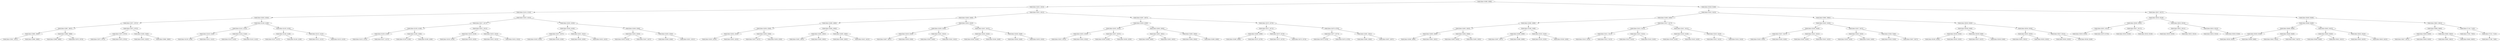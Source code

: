 digraph G{
596302715 [label="Node{data=[4588, 4588]}"]
596302715 -> 1910171283
1910171283 [label="Node{data=[4352, 4352]}"]
1910171283 -> 1096826471
1096826471 [label="Node{data=[4154, 4154]}"]
1096826471 -> 12417323
12417323 [label="Node{data=[4034, 4034]}"]
12417323 -> 1964583748
1964583748 [label="Node{data=[2971, 2971]}"]
1964583748 -> 1406248202
1406248202 [label="Node{data=[2967, 2967]}"]
1406248202 -> 327297553
327297553 [label="Node{data=[2965, 2965]}"]
327297553 -> 2015198571
2015198571 [label="Node{data=[2931, 2931]}"]
327297553 -> 1147284007
1147284007 [label="Node{data=[2966, 2966]}"]
1406248202 -> 449134164
449134164 [label="Node{data=[2969, 2969]}"]
449134164 -> 404053439
404053439 [label="Node{data=[2968, 2968]}"]
449134164 -> 200318451
200318451 [label="Node{data=[2970, 2970]}"]
1964583748 -> 1578544568
1578544568 [label="Node{data=[2975, 2975]}"]
1578544568 -> 1838288816
1838288816 [label="Node{data=[2973, 2973]}"]
1838288816 -> 1599622936
1599622936 [label="Node{data=[2972, 2972]}"]
1838288816 -> 1346915845
1346915845 [label="Node{data=[2974, 2974]}"]
1578544568 -> 1004028633
1004028633 [label="Node{data=[3456, 3456]}"]
1004028633 -> 1179264413
1179264413 [label="Node{data=[3453, 3453]}"]
1004028633 -> 1534558915
1534558915 [label="Node{data=[3890, 3890]}"]
12417323 -> 1239275470
1239275470 [label="Node{data=[4146, 4146]}"]
1239275470 -> 820677286
820677286 [label="Node{data=[4142, 4142]}"]
820677286 -> 664479723
664479723 [label="Node{data=[4140, 4140]}"]
664479723 -> 1075697729
1075697729 [label="Node{data=[4139, 4139]}"]
664479723 -> 1733887019
1733887019 [label="Node{data=[4141, 4141]}"]
820677286 -> 58858972
58858972 [label="Node{data=[4144, 4144]}"]
58858972 -> 2111362616
2111362616 [label="Node{data=[4143, 4143]}"]
58858972 -> 1395250706
1395250706 [label="Node{data=[4145, 4145]}"]
1239275470 -> 2088695808
2088695808 [label="Node{data=[4150, 4150]}"]
2088695808 -> 1870751406
1870751406 [label="Node{data=[4148, 4148]}"]
1870751406 -> 1414726768
1414726768 [label="Node{data=[4147, 4147]}"]
1870751406 -> 1238880686
1238880686 [label="Node{data=[4149, 4149]}"]
2088695808 -> 1122147948
1122147948 [label="Node{data=[4152, 4152]}"]
1122147948 -> 649208968
649208968 [label="Node{data=[4151, 4151]}"]
1122147948 -> 1779356842
1779356842 [label="Node{data=[4153, 4153]}"]
1096826471 -> 497234660
497234660 [label="Node{data=[4325, 4325]}"]
497234660 -> 1264901826
1264901826 [label="Node{data=[4317, 4317]}"]
1264901826 -> 2084910402
2084910402 [label="Node{data=[4158, 4158]}"]
2084910402 -> 1618089444
1618089444 [label="Node{data=[4156, 4156]}"]
1618089444 -> 1682059036
1682059036 [label="Node{data=[4155, 4155]}"]
1618089444 -> 155021208
155021208 [label="Node{data=[4157, 4157]}"]
2084910402 -> 1552393432
1552393432 [label="Node{data=[4160, 4160]}"]
1552393432 -> 740968345
740968345 [label="Node{data=[4159, 4159]}"]
1552393432 -> 1508227023
1508227023 [label="Node{data=[4166, 4166]}"]
1264901826 -> 994460356
994460356 [label="Node{data=[4321, 4321]}"]
994460356 -> 1518764048
1518764048 [label="Node{data=[4319, 4319]}"]
1518764048 -> 619582038
619582038 [label="Node{data=[4318, 4318]}"]
1518764048 -> 1346470603
1346470603 [label="Node{data=[4320, 4320]}"]
994460356 -> 1494788709
1494788709 [label="Node{data=[4323, 4323]}"]
1494788709 -> 938489686
938489686 [label="Node{data=[4322, 4322]}"]
1494788709 -> 1675165532
1675165532 [label="Node{data=[4324, 4324]}"]
497234660 -> 1062432310
1062432310 [label="Node{data=[4333, 4333]}"]
1062432310 -> 587505723
587505723 [label="Node{data=[4329, 4329]}"]
587505723 -> 360212874
360212874 [label="Node{data=[4327, 4327]}"]
360212874 -> 830363238
830363238 [label="Node{data=[4326, 4326]}"]
360212874 -> 368618657
368618657 [label="Node{data=[4328, 4328]}"]
587505723 -> 335266653
335266653 [label="Node{data=[4331, 4331]}"]
335266653 -> 1159322769
1159322769 [label="Node{data=[4330, 4330]}"]
335266653 -> 102203186
102203186 [label="Node{data=[4332, 4332]}"]
1062432310 -> 1457149685
1457149685 [label="Node{data=[4348, 4348]}"]
1457149685 -> 460752472
460752472 [label="Node{data=[4335, 4335]}"]
460752472 -> 268451059
268451059 [label="Node{data=[4334, 4334]}"]
460752472 -> 768818990
768818990 [label="Node{data=[4347, 4347]}"]
1457149685 -> 700098975
700098975 [label="Node{data=[4350, 4350]}"]
700098975 -> 114405046
114405046 [label="Node{data=[4349, 4349]}"]
700098975 -> 388492603
388492603 [label="Node{data=[4351, 4351]}"]
1910171283 -> 599362238
599362238 [label="Node{data=[4551, 4551]}"]
599362238 -> 1605581063
1605581063 [label="Node{data=[4446, 4446]}"]
1605581063 -> 1419544665
1419544665 [label="Node{data=[4360, 4360]}"]
1419544665 -> 2096818628
2096818628 [label="Node{data=[4356, 4356]}"]
2096818628 -> 326721695
326721695 [label="Node{data=[4354, 4354]}"]
326721695 -> 1438910710
1438910710 [label="Node{data=[4353, 4353]}"]
326721695 -> 1697291351
1697291351 [label="Node{data=[4355, 4355]}"]
2096818628 -> 1320545791
1320545791 [label="Node{data=[4358, 4358]}"]
1320545791 -> 378536238
378536238 [label="Node{data=[4357, 4357]}"]
1320545791 -> 1667643570
1667643570 [label="Node{data=[4359, 4359]}"]
1419544665 -> 1386207405
1386207405 [label="Node{data=[4364, 4364]}"]
1386207405 -> 866393364
866393364 [label="Node{data=[4362, 4362]}"]
866393364 -> 632021823
632021823 [label="Node{data=[4361, 4361]}"]
866393364 -> 2002447504
2002447504 [label="Node{data=[4363, 4363]}"]
1386207405 -> 1538000998
1538000998 [label="Node{data=[4395, 4395]}"]
1538000998 -> 1215554234
1215554234 [label="Node{data=[4365, 4365]}"]
1538000998 -> 851133072
851133072 [label="Node{data=[4422, 4422]}"]
1605581063 -> 304420411
304420411 [label="Node{data=[4543, 4543]}"]
304420411 -> 695325473
695325473 [label="Node{data=[4539, 4539]}"]
695325473 -> 2126545543
2126545543 [label="Node{data=[4526, 4526]}"]
2126545543 -> 378007565
378007565 [label="Node{data=[4497, 4497]}"]
2126545543 -> 749316136
749316136 [label="Node{data=[4538, 4538]}"]
695325473 -> 199659079
199659079 [label="Node{data=[4541, 4541]}"]
199659079 -> 1908990214
1908990214 [label="Node{data=[4540, 4540]}"]
199659079 -> 1491493034
1491493034 [label="Node{data=[4542, 4542]}"]
304420411 -> 971996022
971996022 [label="Node{data=[4547, 4547]}"]
971996022 -> 105143994
105143994 [label="Node{data=[4545, 4545]}"]
105143994 -> 808603557
808603557 [label="Node{data=[4544, 4544]}"]
105143994 -> 1530563129
1530563129 [label="Node{data=[4546, 4546]}"]
971996022 -> 424443619
424443619 [label="Node{data=[4549, 4549]}"]
424443619 -> 1037648638
1037648638 [label="Node{data=[4548, 4548]}"]
424443619 -> 531918215
531918215 [label="Node{data=[4550, 4550]}"]
599362238 -> 273696522
273696522 [label="Node{data=[4567, 4567]}"]
273696522 -> 1787922565
1787922565 [label="Node{data=[4559, 4559]}"]
1787922565 -> 497609115
497609115 [label="Node{data=[4555, 4555]}"]
497609115 -> 567044092
567044092 [label="Node{data=[4553, 4553]}"]
567044092 -> 867568856
867568856 [label="Node{data=[4552, 4552]}"]
567044092 -> 1426419595
1426419595 [label="Node{data=[4554, 4554]}"]
497609115 -> 263954561
263954561 [label="Node{data=[4557, 4557]}"]
263954561 -> 1300940045
1300940045 [label="Node{data=[4556, 4556]}"]
263954561 -> 1314508968
1314508968 [label="Node{data=[4558, 4558]}"]
1787922565 -> 819894239
819894239 [label="Node{data=[4563, 4563]}"]
819894239 -> 1647548141
1647548141 [label="Node{data=[4561, 4561]}"]
1647548141 -> 2039121163
2039121163 [label="Node{data=[4560, 4560]}"]
1647548141 -> 2044122626
2044122626 [label="Node{data=[4562, 4562]}"]
819894239 -> 1039324808
1039324808 [label="Node{data=[4565, 4565]}"]
1039324808 -> 1124641573
1124641573 [label="Node{data=[4564, 4564]}"]
1039324808 -> 1846008978
1846008978 [label="Node{data=[4566, 4566]}"]
273696522 -> 565076374
565076374 [label="Node{data=[4575, 4575]}"]
565076374 -> 172209597
172209597 [label="Node{data=[4571, 4571]}"]
172209597 -> 202667603
202667603 [label="Node{data=[4569, 4569]}"]
202667603 -> 1546110991
1546110991 [label="Node{data=[4568, 4568]}"]
202667603 -> 249016524
249016524 [label="Node{data=[4570, 4570]}"]
172209597 -> 430834422
430834422 [label="Node{data=[4573, 4573]}"]
430834422 -> 908548478
908548478 [label="Node{data=[4572, 4572]}"]
430834422 -> 1411553285
1411553285 [label="Node{data=[4574, 4574]}"]
565076374 -> 1740637085
1740637085 [label="Node{data=[4579, 4579]}"]
1740637085 -> 244319265
244319265 [label="Node{data=[4577, 4577]}"]
244319265 -> 49303588
49303588 [label="Node{data=[4576, 4576]}"]
244319265 -> 1121059535
1121059535 [label="Node{data=[4578, 4578]}"]
1740637085 -> 627650019
627650019 [label="Node{data=[4581, 4581]}"]
627650019 -> 735478883
735478883 [label="Node{data=[4580, 4580]}"]
627650019 -> 724013133
724013133 [label="Node{data=[4587, 4587]}"]
596302715 -> 2041654172
2041654172 [label="Node{data=[6249, 6249]}"]
2041654172 -> 358291324
358291324 [label="Node{data=[5425, 5425]}"]
358291324 -> 179399720
179399720 [label="Node{data=[5409, 5409]}"]
179399720 -> 486744267
486744267 [label="Node{data=[4596, 4596]}"]
486744267 -> 1830688060
1830688060 [label="Node{data=[4592, 4592]}"]
1830688060 -> 548605716
548605716 [label="Node{data=[4590, 4590]}"]
548605716 -> 560133894
560133894 [label="Node{data=[4589, 4589]}"]
548605716 -> 635670169
635670169 [label="Node{data=[4591, 4591]}"]
1830688060 -> 952752364
952752364 [label="Node{data=[4594, 4594]}"]
952752364 -> 12237646
12237646 [label="Node{data=[4593, 4593]}"]
952752364 -> 911652504
911652504 [label="Node{data=[4595, 4595]}"]
486744267 -> 259551629
259551629 [label="Node{data=[5169, 5169]}"]
259551629 -> 2030093878
2030093878 [label="Node{data=[4598, 4598]}"]
2030093878 -> 741696147
741696147 [label="Node{data=[4597, 4597]}"]
2030093878 -> 802485243
802485243 [label="Node{data=[4599, 4599]}"]
259551629 -> 1676417941
1676417941 [label="Node{data=[5255, 5255]}"]
1676417941 -> 480395432
480395432 [label="Node{data=[5233, 5233]}"]
1676417941 -> 453281877
453281877 [label="Node{data=[5336, 5336]}"]
179399720 -> 331869157
331869157 [label="Node{data=[5417, 5417]}"]
331869157 -> 276069051
276069051 [label="Node{data=[5413, 5413]}"]
276069051 -> 509468445
509468445 [label="Node{data=[5411, 5411]}"]
509468445 -> 556051107
556051107 [label="Node{data=[5410, 5410]}"]
509468445 -> 219211169
219211169 [label="Node{data=[5412, 5412]}"]
276069051 -> 1040377626
1040377626 [label="Node{data=[5415, 5415]}"]
1040377626 -> 1322738416
1322738416 [label="Node{data=[5414, 5414]}"]
1040377626 -> 1243789371
1243789371 [label="Node{data=[5416, 5416]}"]
331869157 -> 1083531571
1083531571 [label="Node{data=[5421, 5421]}"]
1083531571 -> 1762030604
1762030604 [label="Node{data=[5419, 5419]}"]
1762030604 -> 481516350
481516350 [label="Node{data=[5418, 5418]}"]
1762030604 -> 1125112819
1125112819 [label="Node{data=[5420, 5420]}"]
1083531571 -> 687388248
687388248 [label="Node{data=[5423, 5423]}"]
687388248 -> 1912865119
1912865119 [label="Node{data=[5422, 5422]}"]
687388248 -> 1961414282
1961414282 [label="Node{data=[5424, 5424]}"]
358291324 -> 1225081767
1225081767 [label="Node{data=[5995, 5995]}"]
1225081767 -> 614622889
614622889 [label="Node{data=[5433, 5433]}"]
614622889 -> 1996395931
1996395931 [label="Node{data=[5429, 5429]}"]
1996395931 -> 1154521424
1154521424 [label="Node{data=[5427, 5427]}"]
1154521424 -> 657187350
657187350 [label="Node{data=[5426, 5426]}"]
1154521424 -> 277569396
277569396 [label="Node{data=[5428, 5428]}"]
1996395931 -> 307970739
307970739 [label="Node{data=[5431, 5431]}"]
307970739 -> 1375818673
1375818673 [label="Node{data=[5430, 5430]}"]
307970739 -> 708976821
708976821 [label="Node{data=[5432, 5432]}"]
614622889 -> 1618524790
1618524790 [label="Node{data=[5437, 5437]}"]
1618524790 -> 679358992
679358992 [label="Node{data=[5435, 5435]}"]
679358992 -> 1882873973
1882873973 [label="Node{data=[5434, 5434]}"]
679358992 -> 1271308623
1271308623 [label="Node{data=[5436, 5436]}"]
1618524790 -> 1850218827
1850218827 [label="Node{data=[5548, 5548]}"]
1850218827 -> 939481120
939481120 [label="Node{data=[5526, 5526]}"]
1850218827 -> 342212450
342212450 [label="Node{data=[5637, 5637]}"]
1225081767 -> 1784129656
1784129656 [label="Node{data=[6200, 6200]}"]
1784129656 -> 1148941880
1148941880 [label="Node{data=[6196, 6196]}"]
1148941880 -> 151525583
151525583 [label="Node{data=[6194, 6194]}"]
151525583 -> 816785443
816785443 [label="Node{data=[6190, 6190]}"]
151525583 -> 1743540774
1743540774 [label="Node{data=[6195, 6195]}"]
1148941880 -> 2025398869
2025398869 [label="Node{data=[6198, 6198]}"]
2025398869 -> 826184685
826184685 [label="Node{data=[6197, 6197]}"]
2025398869 -> 2023316441
2023316441 [label="Node{data=[6199, 6199]}"]
1784129656 -> 2111921038
2111921038 [label="Node{data=[6204, 6204]}"]
2111921038 -> 1283155437
1283155437 [label="Node{data=[6202, 6202]}"]
1283155437 -> 161425012
161425012 [label="Node{data=[6201, 6201]}"]
1283155437 -> 1005249293
1005249293 [label="Node{data=[6203, 6203]}"]
2111921038 -> 1277223637
1277223637 [label="Node{data=[6247, 6247]}"]
1277223637 -> 1533260465
1533260465 [label="Node{data=[6205, 6205]}"]
1277223637 -> 733975343
733975343 [label="Node{data=[6248, 6248]}"]
2041654172 -> 1201795038
1201795038 [label="Node{data=[6327, 6327]}"]
1201795038 -> 215780277
215780277 [label="Node{data=[6319, 6319]}"]
215780277 -> 1248614053
1248614053 [label="Node{data=[6293, 6293]}"]
1248614053 -> 496861740
496861740 [label="Node{data=[6251, 6251]}"]
496861740 -> 1435124062
1435124062 [label="Node{data=[6250, 6250]}"]
496861740 -> 1029962105
1029962105 [label="Node{data=[6279, 6279]}"]
1248614053 -> 353519886
353519886 [label="Node{data=[6317, 6317]}"]
353519886 -> 1685005666
1685005666 [label="Node{data=[6316, 6316]}"]
353519886 -> 1667762176
1667762176 [label="Node{data=[6318, 6318]}"]
215780277 -> 1096981797
1096981797 [label="Node{data=[6323, 6323]}"]
1096981797 -> 1186981438
1186981438 [label="Node{data=[6321, 6321]}"]
1186981438 -> 1533452222
1533452222 [label="Node{data=[6320, 6320]}"]
1186981438 -> 2020451546
2020451546 [label="Node{data=[6322, 6322]}"]
1096981797 -> 758351175
758351175 [label="Node{data=[6325, 6325]}"]
758351175 -> 335812809
335812809 [label="Node{data=[6324, 6324]}"]
758351175 -> 2071002776
2071002776 [label="Node{data=[6326, 6326]}"]
1201795038 -> 1856949848
1856949848 [label="Node{data=[6456, 6456]}"]
1856949848 -> 1594259319
1594259319 [label="Node{data=[6448, 6448]}"]
1594259319 -> 1802563086
1802563086 [label="Node{data=[6406, 6406]}"]
1802563086 -> 386419142
386419142 [label="Node{data=[6329, 6329]}"]
386419142 -> 256678257
256678257 [label="Node{data=[6328, 6328]}"]
386419142 -> 1671297568
1671297568 [label="Node{data=[6398, 6398]}"]
1802563086 -> 267483331
267483331 [label="Node{data=[6446, 6446]}"]
267483331 -> 1524782722
1524782722 [label="Node{data=[6445, 6445]}"]
267483331 -> 831445950
831445950 [label="Node{data=[6447, 6447]}"]
1594259319 -> 1036938069
1036938069 [label="Node{data=[6452, 6452]}"]
1036938069 -> 972897103
972897103 [label="Node{data=[6450, 6450]}"]
972897103 -> 1902324916
1902324916 [label="Node{data=[6449, 6449]}"]
972897103 -> 913787405
913787405 [label="Node{data=[6451, 6451]}"]
1036938069 -> 2024606549
2024606549 [label="Node{data=[6454, 6454]}"]
2024606549 -> 677015628
677015628 [label="Node{data=[6453, 6453]}"]
2024606549 -> 1085603711
1085603711 [label="Node{data=[6455, 6455]}"]
1856949848 -> 1285546566
1285546566 [label="Node{data=[6952, 6952]}"]
1285546566 -> 1559801635
1559801635 [label="Node{data=[6460, 6460]}"]
1559801635 -> 668691680
668691680 [label="Node{data=[6458, 6458]}"]
668691680 -> 1089679459
1089679459 [label="Node{data=[6457, 6457]}"]
668691680 -> 1934456809
1934456809 [label="Node{data=[6459, 6459]}"]
1559801635 -> 1783979796
1783979796 [label="Node{data=[6462, 6462]}"]
1783979796 -> 378897106
378897106 [label="Node{data=[6461, 6461]}"]
1783979796 -> 1337776203
1337776203 [label="Node{data=[6463, 6463]}"]
1285546566 -> 1473649770
1473649770 [label="Node{data=[7143, 7143]}"]
1473649770 -> 398152827
398152827 [label="Node{data=[7002, 7002]}"]
1473649770 -> 763545420
763545420 [label="Node{data=[7152, 7152]}"]
763545420 -> 72690743
72690743 [label="Node{data=[7188, 7188]}"]
}